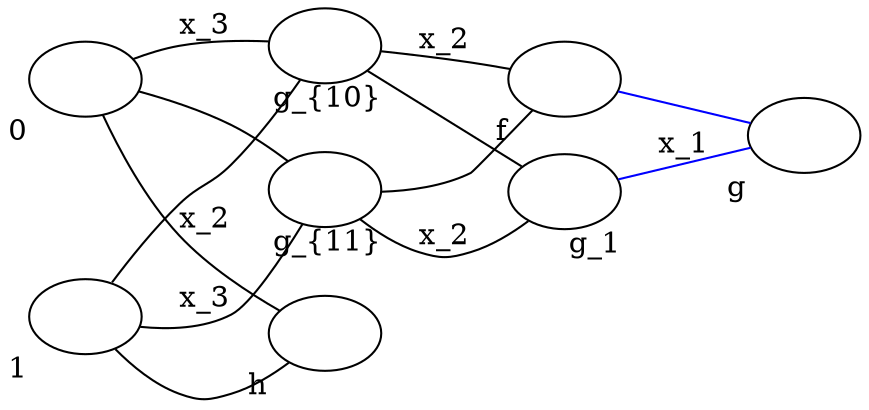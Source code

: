 graph G {
    rankdir="LR";
    node[style="pole", label=""];
    0[xlabel="0"];
    1[xlabel="1"];
    node[style="inner"];
    2[xlabel="g_{10}"];
    3[xlabel="g_{11}"];
    4[xlabel="f", style="pole"];
    5[xlabel="g_1"];
    6[xlabel="h", style="pole"];
    7[xlabel="g", style="pole"];
    0 -- 2 [label="x_3"];
    0 -- 3 [texlbl="$\overline{x}_3$", label=" "];
    1 -- 2 [texlbl="$\overline{x}_3$", label=" "];
    1 -- 3 [label="x_3"];
    2 -- 4 [label="x_2"];
    3 -- 4 [texlbl="$\overline{x}_2$", label=" "];
    2 -- 5 [texlbl="$\overline{x}_2$", label=" "];
    3 -- 5 [label="x_2"];
    0 -- 6 [label="x_2"];
    1 -- 6 [texlbl="$\overline{x}_2$", label=" "];
    4 -- 7 [color=blue, texlbl="$\overline{x}_1$", label=" "];
    5 -- 7 [color=blue, label="x_1"];
}
